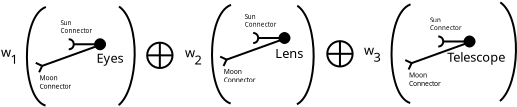 <?xml version="1.0" encoding="UTF-8"?>
<dia:diagram xmlns:dia="http://www.lysator.liu.se/~alla/dia/">
  <dia:layer name="Background" visible="true" connectable="false"/>
  <dia:layer name="Background" visible="true" connectable="false"/>
  <dia:layer name="Background" visible="true" connectable="false"/>
  <dia:layer name="Background" visible="true" connectable="true" active="true">
    <dia:group>
      <dia:attribute name="meta">
        <dia:composite type="dict"/>
      </dia:attribute>
      <dia:attribute name="matrix">
        <dia:connections>
          <dia:connection handle="0" to="O0" connection="3"/>
          <dia:connection handle="1" to="O0" connection="4"/>
        </dia:connections>
      </dia:attribute>
      <dia:object type="Standard - Ellipse" version="0" id="O0">
        <dia:attribute name="obj_pos">
          <dia:point val="20.6,4.427"/>
        </dia:attribute>
        <dia:attribute name="obj_bb">
          <dia:rectangle val="20.55,4.377;21.917,5.743"/>
        </dia:attribute>
        <dia:attribute name="elem_corner">
          <dia:point val="20.6,4.427"/>
        </dia:attribute>
        <dia:attribute name="elem_width">
          <dia:real val="1.267"/>
        </dia:attribute>
        <dia:attribute name="elem_height">
          <dia:real val="1.267"/>
        </dia:attribute>
        <dia:attribute name="show_background">
          <dia:boolean val="false"/>
        </dia:attribute>
        <dia:attribute name="aspect">
          <dia:enum val="2"/>
        </dia:attribute>
        <dia:connections>
          <dia:connection handle="0" to="O0" connection="1"/>
          <dia:connection handle="1" to="O0" connection="6"/>
        </dia:connections>
      </dia:object>
      <dia:object type="Standard - Line" version="0" id="O1">
        <dia:attribute name="obj_pos">
          <dia:point val="20.6,5.06"/>
        </dia:attribute>
        <dia:attribute name="obj_bb">
          <dia:rectangle val="20.55,5.01;21.917,5.11"/>
        </dia:attribute>
        <dia:attribute name="conn_endpoints">
          <dia:point val="20.6,5.06"/>
          <dia:point val="21.867,5.06"/>
        </dia:attribute>
        <dia:attribute name="numcp">
          <dia:int val="1"/>
        </dia:attribute>
      </dia:object>
      <dia:object type="Standard - Line" version="0" id="O2">
        <dia:attribute name="obj_pos">
          <dia:point val="21.234,4.427"/>
        </dia:attribute>
        <dia:attribute name="obj_bb">
          <dia:rectangle val="21.184,4.377;21.284,5.743"/>
        </dia:attribute>
        <dia:attribute name="conn_endpoints">
          <dia:point val="21.234,4.427"/>
          <dia:point val="21.234,5.693"/>
        </dia:attribute>
        <dia:attribute name="numcp">
          <dia:int val="1"/>
        </dia:attribute>
      </dia:object>
    </dia:group>
    <dia:group>
      <dia:attribute name="meta">
        <dia:composite type="dict"/>
      </dia:attribute>
      <dia:attribute name="matrix">
        <dia:connections>
          <dia:connection handle="0" to="O3" connection="3"/>
          <dia:connection handle="1" to="O3" connection="4"/>
        </dia:connections>
      </dia:attribute>
      <dia:object type="Standard - Ellipse" version="0" id="O3">
        <dia:attribute name="obj_pos">
          <dia:point val="11.595,4.503"/>
        </dia:attribute>
        <dia:attribute name="obj_bb">
          <dia:rectangle val="11.545,4.453;12.912,5.82"/>
        </dia:attribute>
        <dia:attribute name="elem_corner">
          <dia:point val="11.595,4.503"/>
        </dia:attribute>
        <dia:attribute name="elem_width">
          <dia:real val="1.267"/>
        </dia:attribute>
        <dia:attribute name="elem_height">
          <dia:real val="1.267"/>
        </dia:attribute>
        <dia:attribute name="show_background">
          <dia:boolean val="false"/>
        </dia:attribute>
        <dia:attribute name="aspect">
          <dia:enum val="2"/>
        </dia:attribute>
        <dia:connections>
          <dia:connection handle="0" to="O3" connection="1"/>
          <dia:connection handle="1" to="O3" connection="6"/>
        </dia:connections>
      </dia:object>
      <dia:object type="Standard - Line" version="0" id="O4">
        <dia:attribute name="obj_pos">
          <dia:point val="11.595,5.137"/>
        </dia:attribute>
        <dia:attribute name="obj_bb">
          <dia:rectangle val="11.545,5.087;12.912,5.187"/>
        </dia:attribute>
        <dia:attribute name="conn_endpoints">
          <dia:point val="11.595,5.137"/>
          <dia:point val="12.862,5.137"/>
        </dia:attribute>
        <dia:attribute name="numcp">
          <dia:int val="1"/>
        </dia:attribute>
      </dia:object>
      <dia:object type="Standard - Line" version="0" id="O5">
        <dia:attribute name="obj_pos">
          <dia:point val="12.228,4.503"/>
        </dia:attribute>
        <dia:attribute name="obj_bb">
          <dia:rectangle val="12.178,4.453;12.278,5.82"/>
        </dia:attribute>
        <dia:attribute name="conn_endpoints">
          <dia:point val="12.228,4.503"/>
          <dia:point val="12.228,5.77"/>
        </dia:attribute>
        <dia:attribute name="numcp">
          <dia:int val="1"/>
        </dia:attribute>
      </dia:object>
    </dia:group>
    <dia:group>
      <dia:attribute name="meta">
        <dia:composite type="dict"/>
      </dia:attribute>
      <dia:attribute name="matrix"/>
      <dia:group>
        <dia:attribute name="meta">
          <dia:composite type="dict"/>
        </dia:attribute>
        <dia:attribute name="matrix"/>
        <dia:object type="Standard - Text" version="1" id="O6">
          <dia:attribute name="obj_pos">
            <dia:point val="26.593,5.456"/>
          </dia:attribute>
          <dia:attribute name="obj_bb">
            <dia:rectangle val="26.593,4.861;29.724,5.608"/>
          </dia:attribute>
          <dia:attribute name="text">
            <dia:composite type="text">
              <dia:attribute name="string">
                <dia:string>#Telescope#</dia:string>
              </dia:attribute>
              <dia:attribute name="font">
                <dia:font family="sans" style="0" name="Helvetica"/>
              </dia:attribute>
              <dia:attribute name="height">
                <dia:real val="0.8"/>
              </dia:attribute>
              <dia:attribute name="pos">
                <dia:point val="26.593,5.456"/>
              </dia:attribute>
              <dia:attribute name="color">
                <dia:color val="#000000ff"/>
              </dia:attribute>
              <dia:attribute name="alignment">
                <dia:enum val="0"/>
              </dia:attribute>
            </dia:composite>
          </dia:attribute>
          <dia:attribute name="valign">
            <dia:enum val="3"/>
          </dia:attribute>
        </dia:object>
        <dia:object type="Standard - Text" version="1" id="O7">
          <dia:attribute name="obj_pos">
            <dia:point val="25.73,3.494"/>
          </dia:attribute>
          <dia:attribute name="obj_bb">
            <dia:rectangle val="25.73,3.204;27.335,3.957"/>
          </dia:attribute>
          <dia:attribute name="text">
            <dia:composite type="text">
              <dia:attribute name="string">
                <dia:string>#Sun
Connector#</dia:string>
              </dia:attribute>
              <dia:attribute name="font">
                <dia:font family="sans" style="0" name="Helvetica"/>
              </dia:attribute>
              <dia:attribute name="height">
                <dia:real val="0.388"/>
              </dia:attribute>
              <dia:attribute name="pos">
                <dia:point val="25.73,3.494"/>
              </dia:attribute>
              <dia:attribute name="color">
                <dia:color val="#000000ff"/>
              </dia:attribute>
              <dia:attribute name="alignment">
                <dia:enum val="0"/>
              </dia:attribute>
            </dia:composite>
          </dia:attribute>
          <dia:attribute name="valign">
            <dia:enum val="3"/>
          </dia:attribute>
        </dia:object>
        <dia:object type="Standard - Line" version="0" id="O8">
          <dia:attribute name="obj_pos">
            <dia:point val="25.897,4.444"/>
          </dia:attribute>
          <dia:attribute name="obj_bb">
            <dia:rectangle val="25.785,4.113;28.034,4.775"/>
          </dia:attribute>
          <dia:attribute name="conn_endpoints">
            <dia:point val="25.897,4.444"/>
            <dia:point val="27.963,4.444"/>
          </dia:attribute>
          <dia:attribute name="numcp">
            <dia:int val="1"/>
          </dia:attribute>
          <dia:attribute name="start_arrow">
            <dia:enum val="26"/>
          </dia:attribute>
          <dia:attribute name="start_arrow_length">
            <dia:real val="0.5"/>
          </dia:attribute>
          <dia:attribute name="start_arrow_width">
            <dia:real val="0.5"/>
          </dia:attribute>
          <dia:attribute name="end_arrow">
            <dia:enum val="8"/>
          </dia:attribute>
          <dia:attribute name="end_arrow_length">
            <dia:real val="0.5"/>
          </dia:attribute>
          <dia:attribute name="end_arrow_width">
            <dia:real val="0.5"/>
          </dia:attribute>
        </dia:object>
        <dia:object type="Standard - Line" version="0" id="O9">
          <dia:attribute name="obj_pos">
            <dia:point val="24.347,5.694"/>
          </dia:attribute>
          <dia:attribute name="obj_bb">
            <dia:rectangle val="24.28,4.423;27.76,5.911"/>
          </dia:attribute>
          <dia:attribute name="conn_endpoints">
            <dia:point val="24.347,5.694"/>
            <dia:point val="27.696,4.487"/>
          </dia:attribute>
          <dia:attribute name="numcp">
            <dia:int val="1"/>
          </dia:attribute>
          <dia:attribute name="start_arrow">
            <dia:enum val="25"/>
          </dia:attribute>
          <dia:attribute name="start_arrow_length">
            <dia:real val="0.5"/>
          </dia:attribute>
          <dia:attribute name="start_arrow_width">
            <dia:real val="0.5"/>
          </dia:attribute>
        </dia:object>
        <dia:object type="Standard - Text" version="1" id="O10">
          <dia:attribute name="obj_pos">
            <dia:point val="24.68,6.244"/>
          </dia:attribute>
          <dia:attribute name="obj_bb">
            <dia:rectangle val="24.68,5.929;26.428,6.747"/>
          </dia:attribute>
          <dia:attribute name="text">
            <dia:composite type="text">
              <dia:attribute name="string">
                <dia:string>#Moon
Connector#</dia:string>
              </dia:attribute>
              <dia:attribute name="font">
                <dia:font family="sans" style="0" name="Helvetica"/>
              </dia:attribute>
              <dia:attribute name="height">
                <dia:real val="0.423"/>
              </dia:attribute>
              <dia:attribute name="pos">
                <dia:point val="24.68,6.244"/>
              </dia:attribute>
              <dia:attribute name="color">
                <dia:color val="#000000ff"/>
              </dia:attribute>
              <dia:attribute name="alignment">
                <dia:enum val="0"/>
              </dia:attribute>
            </dia:composite>
          </dia:attribute>
          <dia:attribute name="valign">
            <dia:enum val="3"/>
          </dia:attribute>
        </dia:object>
      </dia:group>
      <dia:group>
        <dia:attribute name="meta">
          <dia:composite type="dict"/>
        </dia:attribute>
        <dia:attribute name="matrix"/>
        <dia:object type="Standard - Text" version="1" id="O11">
          <dia:attribute name="obj_pos">
            <dia:point val="22.43,5.105"/>
          </dia:attribute>
          <dia:attribute name="obj_bb">
            <dia:rectangle val="22.43,4.51;22.952,5.257"/>
          </dia:attribute>
          <dia:attribute name="text">
            <dia:composite type="text">
              <dia:attribute name="string">
                <dia:string>#w#</dia:string>
              </dia:attribute>
              <dia:attribute name="font">
                <dia:font family="sans" style="0" name="Helvetica"/>
              </dia:attribute>
              <dia:attribute name="height">
                <dia:real val="0.8"/>
              </dia:attribute>
              <dia:attribute name="pos">
                <dia:point val="22.43,5.105"/>
              </dia:attribute>
              <dia:attribute name="color">
                <dia:color val="#000000ff"/>
              </dia:attribute>
              <dia:attribute name="alignment">
                <dia:enum val="0"/>
              </dia:attribute>
            </dia:composite>
          </dia:attribute>
          <dia:attribute name="valign">
            <dia:enum val="3"/>
          </dia:attribute>
        </dia:object>
        <dia:object type="Standard - Text" version="1" id="O12">
          <dia:attribute name="obj_pos">
            <dia:point val="22.907,5.458"/>
          </dia:attribute>
          <dia:attribute name="obj_bb">
            <dia:rectangle val="22.907,4.863;23.314,5.611"/>
          </dia:attribute>
          <dia:attribute name="text">
            <dia:composite type="text">
              <dia:attribute name="string">
                <dia:string>#3#</dia:string>
              </dia:attribute>
              <dia:attribute name="font">
                <dia:font family="sans" style="0" name="Helvetica"/>
              </dia:attribute>
              <dia:attribute name="height">
                <dia:real val="0.8"/>
              </dia:attribute>
              <dia:attribute name="pos">
                <dia:point val="22.907,5.458"/>
              </dia:attribute>
              <dia:attribute name="color">
                <dia:color val="#000000ff"/>
              </dia:attribute>
              <dia:attribute name="alignment">
                <dia:enum val="0"/>
              </dia:attribute>
            </dia:composite>
          </dia:attribute>
          <dia:attribute name="valign">
            <dia:enum val="3"/>
          </dia:attribute>
        </dia:object>
      </dia:group>
      <dia:object type="Standard - BezierLine" version="0" id="O13">
        <dia:attribute name="obj_pos">
          <dia:point val="24.763,2.588"/>
        </dia:attribute>
        <dia:attribute name="obj_bb">
          <dia:rectangle val="23.763,2.524;24.827,7.583"/>
        </dia:attribute>
        <dia:attribute name="bez_points">
          <dia:point val="24.763,2.588"/>
          <dia:point val="23.472,3.065"/>
          <dia:point val="23.525,7.149"/>
          <dia:point val="24.745,7.52"/>
        </dia:attribute>
        <dia:attribute name="corner_types">
          <dia:enum val="0"/>
          <dia:enum val="0"/>
        </dia:attribute>
      </dia:object>
      <dia:object type="Standard - BezierLine" version="0" id="O14">
        <dia:attribute name="obj_pos">
          <dia:point val="29.251,2.489"/>
        </dia:attribute>
        <dia:attribute name="obj_bb">
          <dia:rectangle val="29.163,2.42;30.085,7.492"/>
        </dia:attribute>
        <dia:attribute name="bez_points">
          <dia:point val="29.251,2.489"/>
          <dia:point val="30.36,3.252"/>
          <dia:point val="30.236,6.593"/>
          <dia:point val="29.233,7.421"/>
        </dia:attribute>
        <dia:attribute name="corner_types">
          <dia:enum val="0"/>
          <dia:enum val="0"/>
        </dia:attribute>
      </dia:object>
    </dia:group>
    <dia:group>
      <dia:attribute name="meta">
        <dia:composite type="dict"/>
      </dia:attribute>
      <dia:attribute name="matrix"/>
      <dia:group>
        <dia:attribute name="meta">
          <dia:composite type="dict"/>
        </dia:attribute>
        <dia:attribute name="matrix"/>
        <dia:object type="Standard - Text" version="1" id="O15">
          <dia:attribute name="obj_pos">
            <dia:point val="18.0,5.265"/>
          </dia:attribute>
          <dia:attribute name="obj_bb">
            <dia:rectangle val="18.0,4.67;19.477,5.418"/>
          </dia:attribute>
          <dia:attribute name="text">
            <dia:composite type="text">
              <dia:attribute name="string">
                <dia:string>#Lens#</dia:string>
              </dia:attribute>
              <dia:attribute name="font">
                <dia:font family="sans" style="0" name="Helvetica"/>
              </dia:attribute>
              <dia:attribute name="height">
                <dia:real val="0.8"/>
              </dia:attribute>
              <dia:attribute name="pos">
                <dia:point val="18.0,5.265"/>
              </dia:attribute>
              <dia:attribute name="color">
                <dia:color val="#000000ff"/>
              </dia:attribute>
              <dia:attribute name="alignment">
                <dia:enum val="0"/>
              </dia:attribute>
            </dia:composite>
          </dia:attribute>
          <dia:attribute name="valign">
            <dia:enum val="3"/>
          </dia:attribute>
        </dia:object>
        <dia:object type="Standard - Text" version="1" id="O16">
          <dia:attribute name="obj_pos">
            <dia:point val="16.477,3.32"/>
          </dia:attribute>
          <dia:attribute name="obj_bb">
            <dia:rectangle val="16.477,3.03;18.082,3.783"/>
          </dia:attribute>
          <dia:attribute name="text">
            <dia:composite type="text">
              <dia:attribute name="string">
                <dia:string>#Sun
Connector#</dia:string>
              </dia:attribute>
              <dia:attribute name="font">
                <dia:font family="sans" style="0" name="Helvetica"/>
              </dia:attribute>
              <dia:attribute name="height">
                <dia:real val="0.388"/>
              </dia:attribute>
              <dia:attribute name="pos">
                <dia:point val="16.477,3.32"/>
              </dia:attribute>
              <dia:attribute name="color">
                <dia:color val="#000000ff"/>
              </dia:attribute>
              <dia:attribute name="alignment">
                <dia:enum val="0"/>
              </dia:attribute>
            </dia:composite>
          </dia:attribute>
          <dia:attribute name="valign">
            <dia:enum val="3"/>
          </dia:attribute>
        </dia:object>
        <dia:object type="Standard - Line" version="0" id="O17">
          <dia:attribute name="obj_pos">
            <dia:point val="16.644,4.27"/>
          </dia:attribute>
          <dia:attribute name="obj_bb">
            <dia:rectangle val="16.532,3.939;18.781,4.601"/>
          </dia:attribute>
          <dia:attribute name="conn_endpoints">
            <dia:point val="16.644,4.27"/>
            <dia:point val="18.71,4.27"/>
          </dia:attribute>
          <dia:attribute name="numcp">
            <dia:int val="1"/>
          </dia:attribute>
          <dia:attribute name="start_arrow">
            <dia:enum val="26"/>
          </dia:attribute>
          <dia:attribute name="start_arrow_length">
            <dia:real val="0.5"/>
          </dia:attribute>
          <dia:attribute name="start_arrow_width">
            <dia:real val="0.5"/>
          </dia:attribute>
          <dia:attribute name="end_arrow">
            <dia:enum val="8"/>
          </dia:attribute>
          <dia:attribute name="end_arrow_length">
            <dia:real val="0.5"/>
          </dia:attribute>
          <dia:attribute name="end_arrow_width">
            <dia:real val="0.5"/>
          </dia:attribute>
        </dia:object>
        <dia:object type="Standard - Line" version="0" id="O18">
          <dia:attribute name="obj_pos">
            <dia:point val="15.094,5.52"/>
          </dia:attribute>
          <dia:attribute name="obj_bb">
            <dia:rectangle val="15.027,4.249;18.506,5.737"/>
          </dia:attribute>
          <dia:attribute name="conn_endpoints">
            <dia:point val="15.094,5.52"/>
            <dia:point val="18.442,4.313"/>
          </dia:attribute>
          <dia:attribute name="numcp">
            <dia:int val="1"/>
          </dia:attribute>
          <dia:attribute name="start_arrow">
            <dia:enum val="25"/>
          </dia:attribute>
          <dia:attribute name="start_arrow_length">
            <dia:real val="0.5"/>
          </dia:attribute>
          <dia:attribute name="start_arrow_width">
            <dia:real val="0.5"/>
          </dia:attribute>
        </dia:object>
        <dia:object type="Standard - Text" version="1" id="O19">
          <dia:attribute name="obj_pos">
            <dia:point val="15.427,6.07"/>
          </dia:attribute>
          <dia:attribute name="obj_bb">
            <dia:rectangle val="15.427,5.755;17.174,6.573"/>
          </dia:attribute>
          <dia:attribute name="text">
            <dia:composite type="text">
              <dia:attribute name="string">
                <dia:string>#Moon
Connector#</dia:string>
              </dia:attribute>
              <dia:attribute name="font">
                <dia:font family="sans" style="0" name="Helvetica"/>
              </dia:attribute>
              <dia:attribute name="height">
                <dia:real val="0.423"/>
              </dia:attribute>
              <dia:attribute name="pos">
                <dia:point val="15.427,6.07"/>
              </dia:attribute>
              <dia:attribute name="color">
                <dia:color val="#000000ff"/>
              </dia:attribute>
              <dia:attribute name="alignment">
                <dia:enum val="0"/>
              </dia:attribute>
            </dia:composite>
          </dia:attribute>
          <dia:attribute name="valign">
            <dia:enum val="3"/>
          </dia:attribute>
        </dia:object>
      </dia:group>
      <dia:group>
        <dia:attribute name="meta">
          <dia:composite type="dict"/>
        </dia:attribute>
        <dia:attribute name="matrix"/>
        <dia:object type="Standard - Text" version="1" id="O20">
          <dia:attribute name="obj_pos">
            <dia:point val="13.481,5.238"/>
          </dia:attribute>
          <dia:attribute name="obj_bb">
            <dia:rectangle val="13.481,4.643;14.003,5.391"/>
          </dia:attribute>
          <dia:attribute name="text">
            <dia:composite type="text">
              <dia:attribute name="string">
                <dia:string>#w#</dia:string>
              </dia:attribute>
              <dia:attribute name="font">
                <dia:font family="sans" style="0" name="Helvetica"/>
              </dia:attribute>
              <dia:attribute name="height">
                <dia:real val="0.8"/>
              </dia:attribute>
              <dia:attribute name="pos">
                <dia:point val="13.481,5.238"/>
              </dia:attribute>
              <dia:attribute name="color">
                <dia:color val="#000000ff"/>
              </dia:attribute>
              <dia:attribute name="alignment">
                <dia:enum val="0"/>
              </dia:attribute>
            </dia:composite>
          </dia:attribute>
          <dia:attribute name="valign">
            <dia:enum val="3"/>
          </dia:attribute>
        </dia:object>
        <dia:object type="Standard - Text" version="1" id="O21">
          <dia:attribute name="obj_pos">
            <dia:point val="13.958,5.592"/>
          </dia:attribute>
          <dia:attribute name="obj_bb">
            <dia:rectangle val="13.958,4.997;14.366,5.744"/>
          </dia:attribute>
          <dia:attribute name="text">
            <dia:composite type="text">
              <dia:attribute name="string">
                <dia:string>#2#</dia:string>
              </dia:attribute>
              <dia:attribute name="font">
                <dia:font family="sans" style="0" name="Helvetica"/>
              </dia:attribute>
              <dia:attribute name="height">
                <dia:real val="0.8"/>
              </dia:attribute>
              <dia:attribute name="pos">
                <dia:point val="13.958,5.592"/>
              </dia:attribute>
              <dia:attribute name="color">
                <dia:color val="#000000ff"/>
              </dia:attribute>
              <dia:attribute name="alignment">
                <dia:enum val="0"/>
              </dia:attribute>
            </dia:composite>
          </dia:attribute>
          <dia:attribute name="valign">
            <dia:enum val="3"/>
          </dia:attribute>
        </dia:object>
      </dia:group>
      <dia:object type="Standard - BezierLine" version="0" id="O22">
        <dia:attribute name="obj_pos">
          <dia:point val="15.786,2.612"/>
        </dia:attribute>
        <dia:attribute name="obj_bb">
          <dia:rectangle val="14.786,2.548;15.851,7.607"/>
        </dia:attribute>
        <dia:attribute name="bez_points">
          <dia:point val="15.786,2.612"/>
          <dia:point val="14.496,3.09"/>
          <dia:point val="14.549,7.173"/>
          <dia:point val="15.769,7.544"/>
        </dia:attribute>
        <dia:attribute name="corner_types">
          <dia:enum val="0"/>
          <dia:enum val="0"/>
        </dia:attribute>
      </dia:object>
      <dia:object type="Standard - BezierLine" version="0" id="O23">
        <dia:attribute name="obj_pos">
          <dia:point val="19.1,2.653"/>
        </dia:attribute>
        <dia:attribute name="obj_bb">
          <dia:rectangle val="19.015,2.583;19.969,7.652"/>
        </dia:attribute>
        <dia:attribute name="bez_points">
          <dia:point val="19.1,2.653"/>
          <dia:point val="20.208,3.416"/>
          <dia:point val="20.182,7.013"/>
          <dia:point val="19.082,7.585"/>
        </dia:attribute>
        <dia:attribute name="corner_types">
          <dia:enum val="0"/>
          <dia:enum val="0"/>
        </dia:attribute>
      </dia:object>
    </dia:group>
    <dia:group>
      <dia:attribute name="meta">
        <dia:composite type="dict"/>
      </dia:attribute>
      <dia:attribute name="matrix"/>
      <dia:group>
        <dia:attribute name="meta">
          <dia:composite type="dict"/>
        </dia:attribute>
        <dia:attribute name="matrix"/>
        <dia:object type="Standard - Text" version="1" id="O24">
          <dia:attribute name="obj_pos">
            <dia:point val="9.056,5.512"/>
          </dia:attribute>
          <dia:attribute name="obj_bb">
            <dia:rectangle val="9.056,4.917;10.568,5.664"/>
          </dia:attribute>
          <dia:attribute name="text">
            <dia:composite type="text">
              <dia:attribute name="string">
                <dia:string>#Eyes#</dia:string>
              </dia:attribute>
              <dia:attribute name="font">
                <dia:font family="sans" style="0" name="Helvetica"/>
              </dia:attribute>
              <dia:attribute name="height">
                <dia:real val="0.8"/>
              </dia:attribute>
              <dia:attribute name="pos">
                <dia:point val="9.056,5.512"/>
              </dia:attribute>
              <dia:attribute name="color">
                <dia:color val="#000000ff"/>
              </dia:attribute>
              <dia:attribute name="alignment">
                <dia:enum val="0"/>
              </dia:attribute>
            </dia:composite>
          </dia:attribute>
          <dia:attribute name="valign">
            <dia:enum val="3"/>
          </dia:attribute>
        </dia:object>
        <dia:object type="Standard - Text" version="1" id="O25">
          <dia:attribute name="obj_pos">
            <dia:point val="7.256,3.633"/>
          </dia:attribute>
          <dia:attribute name="obj_bb">
            <dia:rectangle val="7.256,3.343;8.861,4.096"/>
          </dia:attribute>
          <dia:attribute name="text">
            <dia:composite type="text">
              <dia:attribute name="string">
                <dia:string>#Sun
Connector#</dia:string>
              </dia:attribute>
              <dia:attribute name="font">
                <dia:font family="sans" style="0" name="Helvetica"/>
              </dia:attribute>
              <dia:attribute name="height">
                <dia:real val="0.388"/>
              </dia:attribute>
              <dia:attribute name="pos">
                <dia:point val="7.256,3.633"/>
              </dia:attribute>
              <dia:attribute name="color">
                <dia:color val="#000000ff"/>
              </dia:attribute>
              <dia:attribute name="alignment">
                <dia:enum val="0"/>
              </dia:attribute>
            </dia:composite>
          </dia:attribute>
          <dia:attribute name="valign">
            <dia:enum val="3"/>
          </dia:attribute>
        </dia:object>
        <dia:object type="Standard - Line" version="0" id="O26">
          <dia:attribute name="obj_pos">
            <dia:point val="7.423,4.583"/>
          </dia:attribute>
          <dia:attribute name="obj_bb">
            <dia:rectangle val="7.311,4.252;9.561,4.914"/>
          </dia:attribute>
          <dia:attribute name="conn_endpoints">
            <dia:point val="7.423,4.583"/>
            <dia:point val="9.49,4.583"/>
          </dia:attribute>
          <dia:attribute name="numcp">
            <dia:int val="1"/>
          </dia:attribute>
          <dia:attribute name="start_arrow">
            <dia:enum val="26"/>
          </dia:attribute>
          <dia:attribute name="start_arrow_length">
            <dia:real val="0.5"/>
          </dia:attribute>
          <dia:attribute name="start_arrow_width">
            <dia:real val="0.5"/>
          </dia:attribute>
          <dia:attribute name="end_arrow">
            <dia:enum val="8"/>
          </dia:attribute>
          <dia:attribute name="end_arrow_length">
            <dia:real val="0.5"/>
          </dia:attribute>
          <dia:attribute name="end_arrow_width">
            <dia:real val="0.5"/>
          </dia:attribute>
        </dia:object>
        <dia:object type="Standard - Line" version="0" id="O27">
          <dia:attribute name="obj_pos">
            <dia:point val="5.873,5.833"/>
          </dia:attribute>
          <dia:attribute name="obj_bb">
            <dia:rectangle val="5.807,4.562;9.286,6.05"/>
          </dia:attribute>
          <dia:attribute name="conn_endpoints">
            <dia:point val="5.873,5.833"/>
            <dia:point val="9.222,4.626"/>
          </dia:attribute>
          <dia:attribute name="numcp">
            <dia:int val="1"/>
          </dia:attribute>
          <dia:attribute name="start_arrow">
            <dia:enum val="25"/>
          </dia:attribute>
          <dia:attribute name="start_arrow_length">
            <dia:real val="0.5"/>
          </dia:attribute>
          <dia:attribute name="start_arrow_width">
            <dia:real val="0.5"/>
          </dia:attribute>
        </dia:object>
        <dia:object type="Standard - Text" version="1" id="O28">
          <dia:attribute name="obj_pos">
            <dia:point val="6.206,6.383"/>
          </dia:attribute>
          <dia:attribute name="obj_bb">
            <dia:rectangle val="6.206,6.068;7.954,6.887"/>
          </dia:attribute>
          <dia:attribute name="text">
            <dia:composite type="text">
              <dia:attribute name="string">
                <dia:string>#Moon
Connector#</dia:string>
              </dia:attribute>
              <dia:attribute name="font">
                <dia:font family="sans" style="0" name="Helvetica"/>
              </dia:attribute>
              <dia:attribute name="height">
                <dia:real val="0.423"/>
              </dia:attribute>
              <dia:attribute name="pos">
                <dia:point val="6.206,6.383"/>
              </dia:attribute>
              <dia:attribute name="color">
                <dia:color val="#000000ff"/>
              </dia:attribute>
              <dia:attribute name="alignment">
                <dia:enum val="0"/>
              </dia:attribute>
            </dia:composite>
          </dia:attribute>
          <dia:attribute name="valign">
            <dia:enum val="3"/>
          </dia:attribute>
        </dia:object>
      </dia:group>
      <dia:group>
        <dia:attribute name="meta">
          <dia:composite type="dict"/>
        </dia:attribute>
        <dia:attribute name="matrix"/>
        <dia:object type="Standard - Text" version="1" id="O29">
          <dia:attribute name="obj_pos">
            <dia:point val="4.286,5.203"/>
          </dia:attribute>
          <dia:attribute name="obj_bb">
            <dia:rectangle val="4.286,4.608;4.809,5.356"/>
          </dia:attribute>
          <dia:attribute name="text">
            <dia:composite type="text">
              <dia:attribute name="string">
                <dia:string>#w#</dia:string>
              </dia:attribute>
              <dia:attribute name="font">
                <dia:font family="sans" style="0" name="Helvetica"/>
              </dia:attribute>
              <dia:attribute name="height">
                <dia:real val="0.8"/>
              </dia:attribute>
              <dia:attribute name="pos">
                <dia:point val="4.286,5.203"/>
              </dia:attribute>
              <dia:attribute name="color">
                <dia:color val="#000000ff"/>
              </dia:attribute>
              <dia:attribute name="alignment">
                <dia:enum val="0"/>
              </dia:attribute>
            </dia:composite>
          </dia:attribute>
          <dia:attribute name="valign">
            <dia:enum val="3"/>
          </dia:attribute>
        </dia:object>
        <dia:object type="Standard - Text" version="1" id="O30">
          <dia:attribute name="obj_pos">
            <dia:point val="4.764,5.557"/>
          </dia:attribute>
          <dia:attribute name="obj_bb">
            <dia:rectangle val="4.764,4.962;5.171,5.709"/>
          </dia:attribute>
          <dia:attribute name="text">
            <dia:composite type="text">
              <dia:attribute name="string">
                <dia:string>#1#</dia:string>
              </dia:attribute>
              <dia:attribute name="font">
                <dia:font family="sans" style="0" name="Helvetica"/>
              </dia:attribute>
              <dia:attribute name="height">
                <dia:real val="0.8"/>
              </dia:attribute>
              <dia:attribute name="pos">
                <dia:point val="4.764,5.557"/>
              </dia:attribute>
              <dia:attribute name="color">
                <dia:color val="#000000ff"/>
              </dia:attribute>
              <dia:attribute name="alignment">
                <dia:enum val="0"/>
              </dia:attribute>
            </dia:composite>
          </dia:attribute>
          <dia:attribute name="valign">
            <dia:enum val="3"/>
          </dia:attribute>
        </dia:object>
      </dia:group>
      <dia:object type="Standard - BezierLine" version="0" id="O31">
        <dia:attribute name="obj_pos">
          <dia:point val="6.531,2.718"/>
        </dia:attribute>
        <dia:attribute name="obj_bb">
          <dia:rectangle val="5.531,2.654;6.596,7.713"/>
        </dia:attribute>
        <dia:attribute name="bez_points">
          <dia:point val="6.531,2.718"/>
          <dia:point val="5.241,3.196"/>
          <dia:point val="5.294,7.279"/>
          <dia:point val="6.514,7.65"/>
        </dia:attribute>
        <dia:attribute name="corner_types">
          <dia:enum val="0"/>
          <dia:enum val="0"/>
        </dia:attribute>
      </dia:object>
      <dia:object type="Standard - BezierLine" version="0" id="O32">
        <dia:attribute name="obj_pos">
          <dia:point val="10.187,2.696"/>
        </dia:attribute>
        <dia:attribute name="obj_bb">
          <dia:rectangle val="10.099,2.626;11.021,7.698"/>
        </dia:attribute>
        <dia:attribute name="bez_points">
          <dia:point val="10.187,2.696"/>
          <dia:point val="11.296,3.459"/>
          <dia:point val="11.172,6.8"/>
          <dia:point val="10.169,7.628"/>
        </dia:attribute>
        <dia:attribute name="corner_types">
          <dia:enum val="0"/>
          <dia:enum val="0"/>
        </dia:attribute>
      </dia:object>
    </dia:group>
  </dia:layer>
</dia:diagram>
